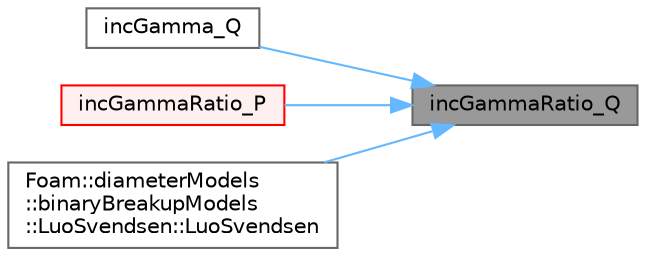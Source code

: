 digraph "incGammaRatio_Q"
{
 // LATEX_PDF_SIZE
  bgcolor="transparent";
  edge [fontname=Helvetica,fontsize=10,labelfontname=Helvetica,labelfontsize=10];
  node [fontname=Helvetica,fontsize=10,shape=box,height=0.2,width=0.4];
  rankdir="RL";
  Node1 [id="Node000001",label="incGammaRatio_Q",height=0.2,width=0.4,color="gray40", fillcolor="grey60", style="filled", fontcolor="black",tooltip=" "];
  Node1 -> Node2 [id="edge1_Node000001_Node000002",dir="back",color="steelblue1",style="solid",tooltip=" "];
  Node2 [id="Node000002",label="incGamma_Q",height=0.2,width=0.4,color="grey40", fillcolor="white", style="filled",URL="$namespaceFoam_1_1Math.html#ac2101552b44617e4cd2a9c3edf13f8fd",tooltip=" "];
  Node1 -> Node3 [id="edge2_Node000001_Node000003",dir="back",color="steelblue1",style="solid",tooltip=" "];
  Node3 [id="Node000003",label="incGammaRatio_P",height=0.2,width=0.4,color="red", fillcolor="#FFF0F0", style="filled",URL="$namespaceFoam_1_1Math.html#ac8d575384d2f3e0ddcbde52062ab2b7c",tooltip=" "];
  Node1 -> Node7 [id="edge3_Node000001_Node000007",dir="back",color="steelblue1",style="solid",tooltip=" "];
  Node7 [id="Node000007",label="Foam::diameterModels\l::binaryBreakupModels\l::LuoSvendsen::LuoSvendsen",height=0.2,width=0.4,color="grey40", fillcolor="white", style="filled",URL="$classFoam_1_1diameterModels_1_1binaryBreakupModels_1_1LuoSvendsen.html#abe9f92d3ef208c0ebb1ba3706af8081b",tooltip=" "];
}
